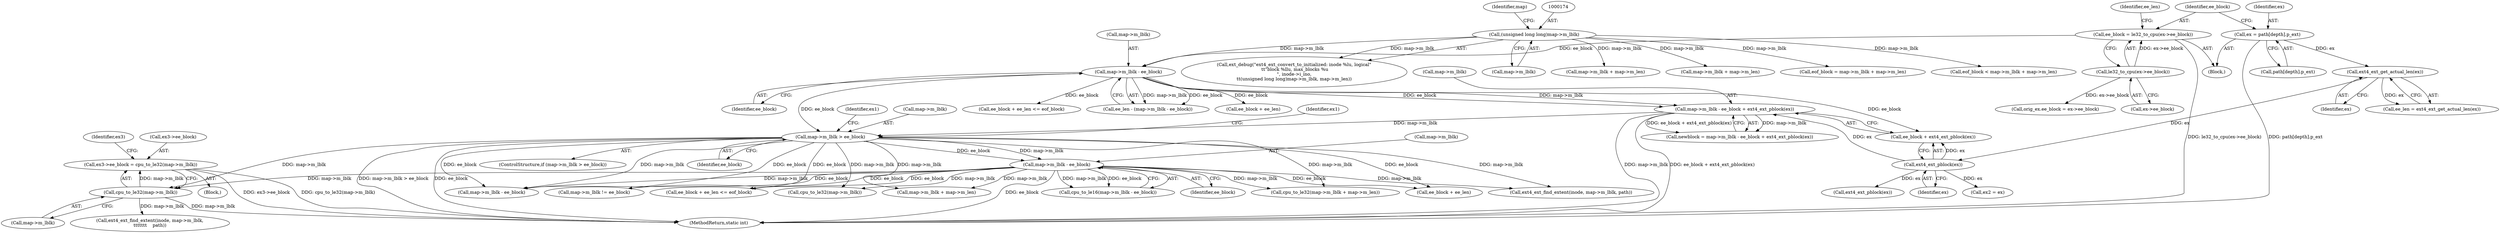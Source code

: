 digraph "1_linux_667eff35a1f56fa74ce98a0c7c29a40adc1ba4e3@pointer" {
"1000440" [label="(Call,ex3->ee_block = cpu_to_le32(map->m_lblk))"];
"1000444" [label="(Call,cpu_to_le32(map->m_lblk))"];
"1000365" [label="(Call,map->m_lblk - ee_block)"];
"1000351" [label="(Call,map->m_lblk > ee_block)"];
"1000258" [label="(Call,map->m_lblk - ee_block + ext4_ext_pblock(ex))"];
"1000251" [label="(Call,map->m_lblk - ee_block)"];
"1000173" [label="(Call,(unsigned long long)map->m_lblk)"];
"1000237" [label="(Call,ee_block = le32_to_cpu(ex->ee_block))"];
"1000239" [label="(Call,le32_to_cpu(ex->ee_block))"];
"1000264" [label="(Call,ext4_ext_pblock(ex))"];
"1000245" [label="(Call,ext4_ext_get_actual_len(ex))"];
"1000230" [label="(Call,ex = path[depth].p_ext)"];
"1000258" [label="(Call,map->m_lblk - ee_block + ext4_ext_pblock(ex))"];
"1000358" [label="(Identifier,ex1)"];
"1000444" [label="(Call,cpu_to_le32(map->m_lblk))"];
"1000582" [label="(Call,cpu_to_le32(map->m_lblk + map->m_len))"];
"1000240" [label="(Call,ex->ee_block)"];
"1000239" [label="(Call,le32_to_cpu(ex->ee_block))"];
"1000269" [label="(Call,orig_ex.ee_block = ex->ee_block)"];
"1000364" [label="(Call,cpu_to_le16(map->m_lblk - ee_block))"];
"1000136" [label="(Block,)"];
"1000682" [label="(Call,ee_block + ee_len)"];
"1000441" [label="(Call,ex3->ee_block)"];
"1000252" [label="(Call,map->m_lblk)"];
"1000255" [label="(Identifier,ee_block)"];
"1000212" [label="(Call,map->m_lblk + map->m_len)"];
"1000449" [label="(Identifier,ex3)"];
"1000266" [label="(Call,ex2 = ex)"];
"1000262" [label="(Call,ee_block + ext4_ext_pblock(ex))"];
"1000693" [label="(Call,ext4_ext_find_extent(inode, map->m_lblk, path))"];
"1000285" [label="(Call,ext4_ext_pblock(ex))"];
"1000369" [label="(Identifier,ee_block)"];
"1000813" [label="(Call,map->m_lblk - ee_block)"];
"1000755" [label="(Call,map->m_lblk != ee_block)"];
"1000379" [label="(Identifier,ex1)"];
"1000445" [label="(Call,map->m_lblk)"];
"1000246" [label="(Identifier,ex)"];
"1000289" [label="(Call,ee_block + ee_len <= eof_block)"];
"1000251" [label="(Call,map->m_lblk - ee_block)"];
"1000231" [label="(Identifier,ex)"];
"1000237" [label="(Call,ee_block = le32_to_cpu(ex->ee_block))"];
"1000249" [label="(Call,ee_len - (map->m_lblk - ee_block))"];
"1000681" [label="(Call,ee_block + ee_len <= eof_block)"];
"1000440" [label="(Call,ex3->ee_block = cpu_to_le32(map->m_lblk))"];
"1000350" [label="(ControlStructure,if (map->m_lblk > ee_block))"];
"1000203" [label="(Call,map->m_lblk + map->m_len)"];
"1000290" [label="(Call,ee_block + ee_len)"];
"1000210" [label="(Call,eof_block = map->m_lblk + map->m_len)"];
"1000264" [label="(Call,ext4_ext_pblock(ex))"];
"1001006" [label="(MethodReturn,static int)"];
"1000351" [label="(Call,map->m_lblk > ee_block)"];
"1000256" [label="(Call,newblock = map->m_lblk - ee_block + ext4_ext_pblock(ex))"];
"1000366" [label="(Call,map->m_lblk)"];
"1000259" [label="(Call,map->m_lblk)"];
"1000407" [label="(Block,)"];
"1000173" [label="(Call,(unsigned long long)map->m_lblk)"];
"1000230" [label="(Call,ex = path[depth].p_ext)"];
"1000527" [label="(Call,ext4_ext_find_extent(inode, map->m_lblk,\n\t\t\t\t\t\t\t    path))"];
"1000365" [label="(Call,map->m_lblk - ee_block)"];
"1000243" [label="(Call,ee_len = ext4_ext_get_actual_len(ex))"];
"1000201" [label="(Call,eof_block < map->m_lblk + map->m_len)"];
"1000232" [label="(Call,path[depth].p_ext)"];
"1000352" [label="(Call,map->m_lblk)"];
"1000828" [label="(Call,cpu_to_le32(map->m_lblk))"];
"1000179" [label="(Identifier,map)"];
"1000265" [label="(Identifier,ex)"];
"1000245" [label="(Call,ext4_ext_get_actual_len(ex))"];
"1000355" [label="(Identifier,ee_block)"];
"1000175" [label="(Call,map->m_lblk)"];
"1000244" [label="(Identifier,ee_len)"];
"1000168" [label="(Call,ext_debug(\"ext4_ext_convert_to_initialized: inode %lu, logical\"\n \t\t\"block %llu, max_blocks %u\n\", inode->i_ino,\n\t\t(unsigned long long)map->m_lblk, map->m_len))"];
"1000583" [label="(Call,map->m_lblk + map->m_len)"];
"1000238" [label="(Identifier,ee_block)"];
"1000440" -> "1000407"  [label="AST: "];
"1000440" -> "1000444"  [label="CFG: "];
"1000441" -> "1000440"  [label="AST: "];
"1000444" -> "1000440"  [label="AST: "];
"1000449" -> "1000440"  [label="CFG: "];
"1000440" -> "1001006"  [label="DDG: ex3->ee_block"];
"1000440" -> "1001006"  [label="DDG: cpu_to_le32(map->m_lblk)"];
"1000444" -> "1000440"  [label="DDG: map->m_lblk"];
"1000444" -> "1000445"  [label="CFG: "];
"1000445" -> "1000444"  [label="AST: "];
"1000444" -> "1001006"  [label="DDG: map->m_lblk"];
"1000365" -> "1000444"  [label="DDG: map->m_lblk"];
"1000351" -> "1000444"  [label="DDG: map->m_lblk"];
"1000444" -> "1000527"  [label="DDG: map->m_lblk"];
"1000365" -> "1000364"  [label="AST: "];
"1000365" -> "1000369"  [label="CFG: "];
"1000366" -> "1000365"  [label="AST: "];
"1000369" -> "1000365"  [label="AST: "];
"1000364" -> "1000365"  [label="CFG: "];
"1000365" -> "1001006"  [label="DDG: ee_block"];
"1000365" -> "1000364"  [label="DDG: map->m_lblk"];
"1000365" -> "1000364"  [label="DDG: ee_block"];
"1000351" -> "1000365"  [label="DDG: map->m_lblk"];
"1000351" -> "1000365"  [label="DDG: ee_block"];
"1000365" -> "1000582"  [label="DDG: map->m_lblk"];
"1000365" -> "1000583"  [label="DDG: map->m_lblk"];
"1000365" -> "1000681"  [label="DDG: ee_block"];
"1000365" -> "1000682"  [label="DDG: ee_block"];
"1000365" -> "1000693"  [label="DDG: map->m_lblk"];
"1000365" -> "1000755"  [label="DDG: ee_block"];
"1000365" -> "1000813"  [label="DDG: map->m_lblk"];
"1000365" -> "1000813"  [label="DDG: ee_block"];
"1000365" -> "1000828"  [label="DDG: map->m_lblk"];
"1000351" -> "1000350"  [label="AST: "];
"1000351" -> "1000355"  [label="CFG: "];
"1000352" -> "1000351"  [label="AST: "];
"1000355" -> "1000351"  [label="AST: "];
"1000358" -> "1000351"  [label="CFG: "];
"1000379" -> "1000351"  [label="CFG: "];
"1000351" -> "1001006"  [label="DDG: map->m_lblk > ee_block"];
"1000351" -> "1001006"  [label="DDG: ee_block"];
"1000258" -> "1000351"  [label="DDG: map->m_lblk"];
"1000251" -> "1000351"  [label="DDG: ee_block"];
"1000351" -> "1000582"  [label="DDG: map->m_lblk"];
"1000351" -> "1000583"  [label="DDG: map->m_lblk"];
"1000351" -> "1000681"  [label="DDG: ee_block"];
"1000351" -> "1000682"  [label="DDG: ee_block"];
"1000351" -> "1000693"  [label="DDG: map->m_lblk"];
"1000351" -> "1000755"  [label="DDG: ee_block"];
"1000351" -> "1000813"  [label="DDG: map->m_lblk"];
"1000351" -> "1000813"  [label="DDG: ee_block"];
"1000351" -> "1000828"  [label="DDG: map->m_lblk"];
"1000258" -> "1000256"  [label="AST: "];
"1000258" -> "1000262"  [label="CFG: "];
"1000259" -> "1000258"  [label="AST: "];
"1000262" -> "1000258"  [label="AST: "];
"1000256" -> "1000258"  [label="CFG: "];
"1000258" -> "1001006"  [label="DDG: map->m_lblk"];
"1000258" -> "1001006"  [label="DDG: ee_block + ext4_ext_pblock(ex)"];
"1000258" -> "1000256"  [label="DDG: map->m_lblk"];
"1000258" -> "1000256"  [label="DDG: ee_block + ext4_ext_pblock(ex)"];
"1000251" -> "1000258"  [label="DDG: map->m_lblk"];
"1000251" -> "1000258"  [label="DDG: ee_block"];
"1000264" -> "1000258"  [label="DDG: ex"];
"1000251" -> "1000249"  [label="AST: "];
"1000251" -> "1000255"  [label="CFG: "];
"1000252" -> "1000251"  [label="AST: "];
"1000255" -> "1000251"  [label="AST: "];
"1000249" -> "1000251"  [label="CFG: "];
"1000251" -> "1000249"  [label="DDG: map->m_lblk"];
"1000251" -> "1000249"  [label="DDG: ee_block"];
"1000173" -> "1000251"  [label="DDG: map->m_lblk"];
"1000237" -> "1000251"  [label="DDG: ee_block"];
"1000251" -> "1000262"  [label="DDG: ee_block"];
"1000251" -> "1000289"  [label="DDG: ee_block"];
"1000251" -> "1000290"  [label="DDG: ee_block"];
"1000173" -> "1000168"  [label="AST: "];
"1000173" -> "1000175"  [label="CFG: "];
"1000174" -> "1000173"  [label="AST: "];
"1000175" -> "1000173"  [label="AST: "];
"1000179" -> "1000173"  [label="CFG: "];
"1000173" -> "1000168"  [label="DDG: map->m_lblk"];
"1000173" -> "1000201"  [label="DDG: map->m_lblk"];
"1000173" -> "1000203"  [label="DDG: map->m_lblk"];
"1000173" -> "1000210"  [label="DDG: map->m_lblk"];
"1000173" -> "1000212"  [label="DDG: map->m_lblk"];
"1000237" -> "1000136"  [label="AST: "];
"1000237" -> "1000239"  [label="CFG: "];
"1000238" -> "1000237"  [label="AST: "];
"1000239" -> "1000237"  [label="AST: "];
"1000244" -> "1000237"  [label="CFG: "];
"1000237" -> "1001006"  [label="DDG: le32_to_cpu(ex->ee_block)"];
"1000239" -> "1000237"  [label="DDG: ex->ee_block"];
"1000239" -> "1000240"  [label="CFG: "];
"1000240" -> "1000239"  [label="AST: "];
"1000239" -> "1000269"  [label="DDG: ex->ee_block"];
"1000264" -> "1000262"  [label="AST: "];
"1000264" -> "1000265"  [label="CFG: "];
"1000265" -> "1000264"  [label="AST: "];
"1000262" -> "1000264"  [label="CFG: "];
"1000264" -> "1000262"  [label="DDG: ex"];
"1000245" -> "1000264"  [label="DDG: ex"];
"1000264" -> "1000266"  [label="DDG: ex"];
"1000264" -> "1000285"  [label="DDG: ex"];
"1000245" -> "1000243"  [label="AST: "];
"1000245" -> "1000246"  [label="CFG: "];
"1000246" -> "1000245"  [label="AST: "];
"1000243" -> "1000245"  [label="CFG: "];
"1000245" -> "1000243"  [label="DDG: ex"];
"1000230" -> "1000245"  [label="DDG: ex"];
"1000230" -> "1000136"  [label="AST: "];
"1000230" -> "1000232"  [label="CFG: "];
"1000231" -> "1000230"  [label="AST: "];
"1000232" -> "1000230"  [label="AST: "];
"1000238" -> "1000230"  [label="CFG: "];
"1000230" -> "1001006"  [label="DDG: path[depth].p_ext"];
}
